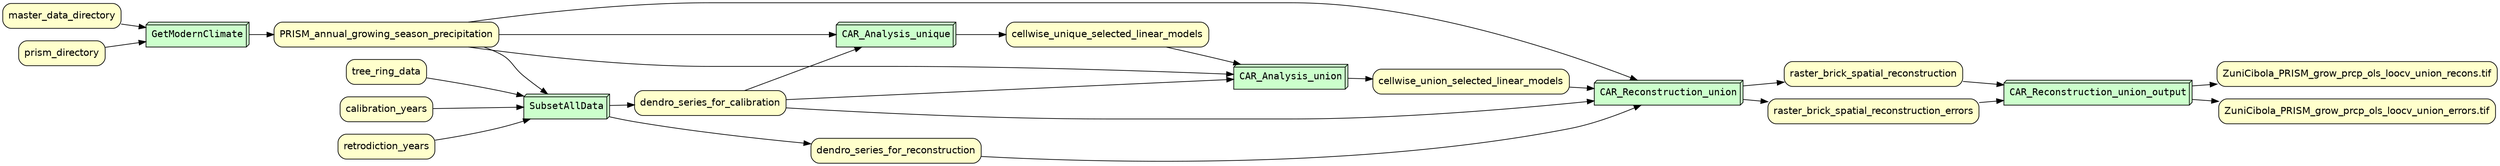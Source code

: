 digraph Workflow {
rankdir=LR

/* Use serif font for process labels */
graph[fontname=Courier]
node[fontname=Courier]
node[shape=box3d style="filled" fillcolor="#CCFFCC" peripheries=1 label=""]
node1 [label="GetModernClimate"]
node2 [label="SubsetAllData"]
node3 [label="CAR_Analysis_unique"]
node4 [label="CAR_Analysis_union"]
node5 [label="CAR_Reconstruction_union"]
node6 [label="CAR_Reconstruction_union_output"]

/* Use sans serif font for data labels */
node[fontname=Helvetica]
node[shape=box style="rounded,filled" fillcolor="#FFFFCC" peripheries=1 label=""]
node7 [label="ZuniCibola_PRISM_grow_prcp_ols_loocv_union_recons.tif"]
node8 [label="ZuniCibola_PRISM_grow_prcp_ols_loocv_union_errors.tif"]
node9 [label="master_data_directory"]
node10 [label="prism_directory"]
node11 [label="PRISM_annual_growing_season_precipitation"]
node12 [label="tree_ring_data"]
node13 [label="calibration_years"]
node14 [label="retrodiction_years"]
node15 [label="dendro_series_for_calibration"]
node16 [label="cellwise_unique_selected_linear_models"]
node17 [label="cellwise_union_selected_linear_models"]
node18 [label="dendro_series_for_reconstruction"]
node19 [label="raster_brick_spatial_reconstruction"]
node20 [label="raster_brick_spatial_reconstruction_errors"]
node1 -> node11
node9 -> node1
node10 -> node1
node2 -> node15
node2 -> node18
node11 -> node2
node12 -> node2
node13 -> node2
node14 -> node2
node3 -> node16
node11 -> node3
node15 -> node3
node4 -> node17
node11 -> node4
node15 -> node4
node16 -> node4
node5 -> node19
node5 -> node20
node11 -> node5
node15 -> node5
node17 -> node5
node18 -> node5
node6 -> node7
node6 -> node8
node19 -> node6
node20 -> node6
}
